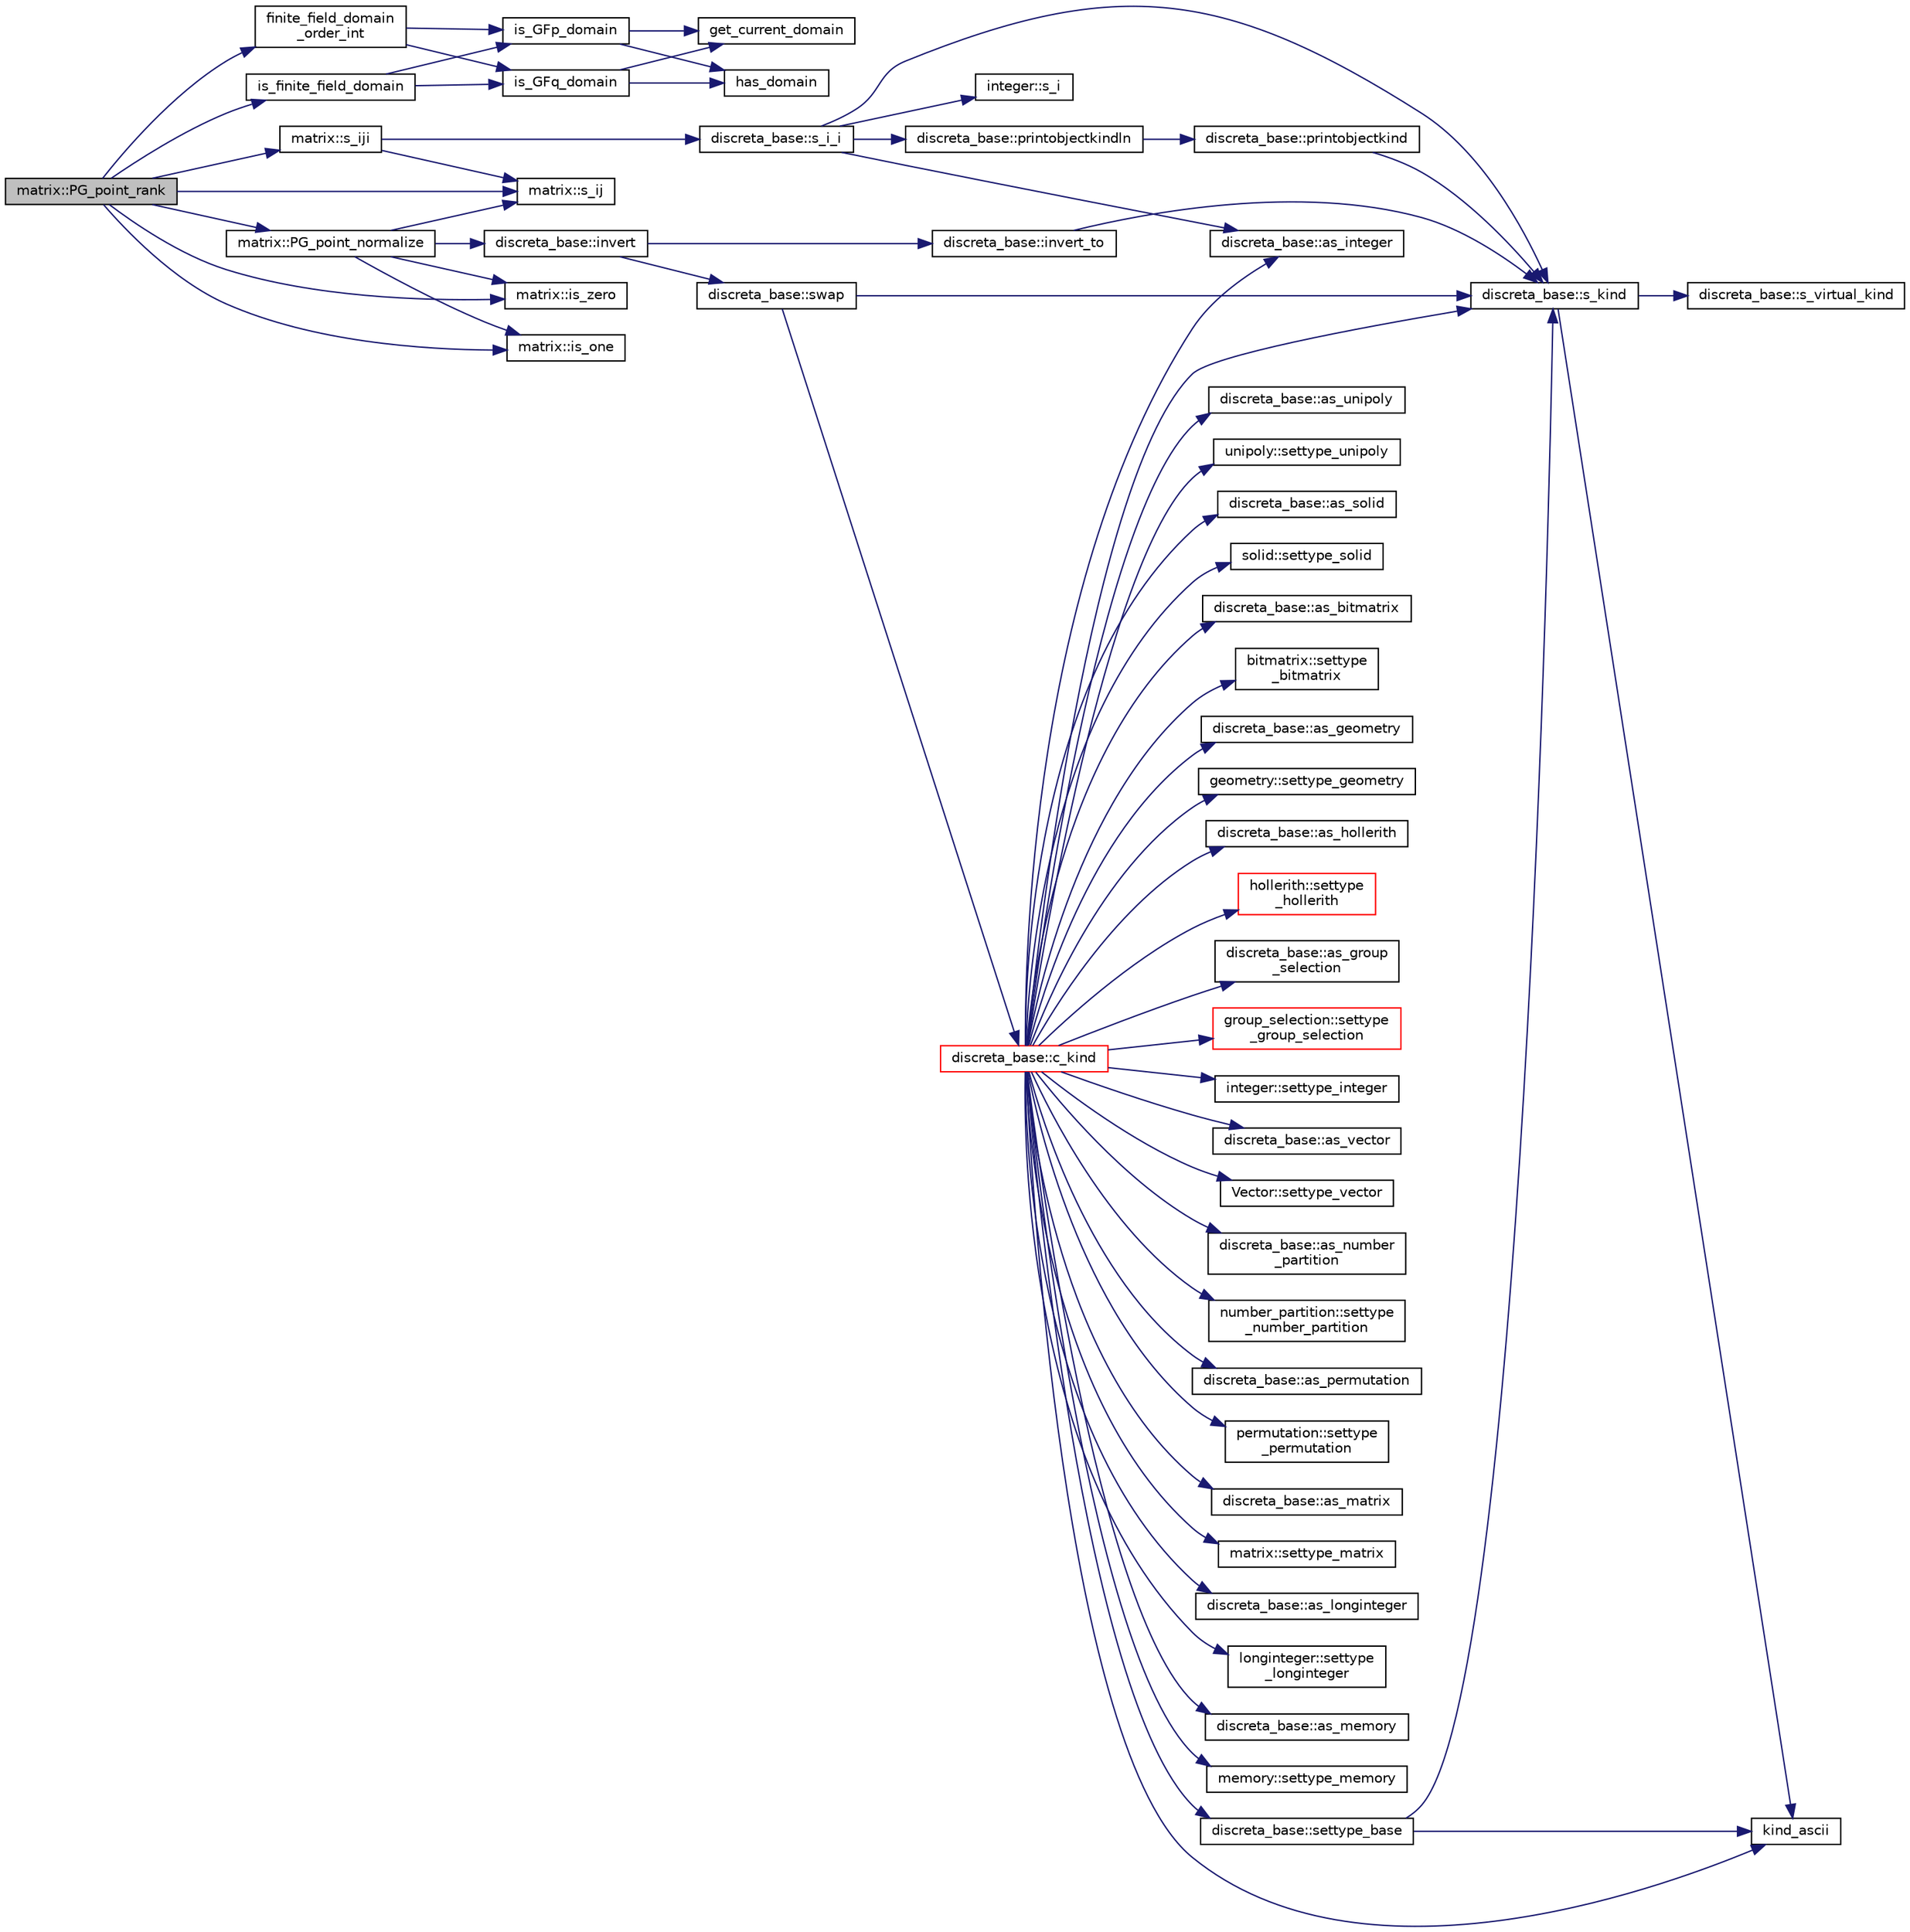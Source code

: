 digraph "matrix::PG_point_rank"
{
  edge [fontname="Helvetica",fontsize="10",labelfontname="Helvetica",labelfontsize="10"];
  node [fontname="Helvetica",fontsize="10",shape=record];
  rankdir="LR";
  Node1536 [label="matrix::PG_point_rank",height=0.2,width=0.4,color="black", fillcolor="grey75", style="filled", fontcolor="black"];
  Node1536 -> Node1537 [color="midnightblue",fontsize="10",style="solid",fontname="Helvetica"];
  Node1537 [label="is_finite_field_domain",height=0.2,width=0.4,color="black", fillcolor="white", style="filled",URL="$d9/d60/discreta_8h.html#a77d0ace35941cfe84035c9a060972b2a"];
  Node1537 -> Node1538 [color="midnightblue",fontsize="10",style="solid",fontname="Helvetica"];
  Node1538 [label="is_GFp_domain",height=0.2,width=0.4,color="black", fillcolor="white", style="filled",URL="$db/d2f/domain_8_c.html#ab75527270302df466fc6f6e355775c13"];
  Node1538 -> Node1539 [color="midnightblue",fontsize="10",style="solid",fontname="Helvetica"];
  Node1539 [label="has_domain",height=0.2,width=0.4,color="black", fillcolor="white", style="filled",URL="$db/d2f/domain_8_c.html#af7df1c554310c6214b2900bf6ca7ac81"];
  Node1538 -> Node1540 [color="midnightblue",fontsize="10",style="solid",fontname="Helvetica"];
  Node1540 [label="get_current_domain",height=0.2,width=0.4,color="black", fillcolor="white", style="filled",URL="$db/d2f/domain_8_c.html#a80481fde3a59aaeeb648f8c5392269f7"];
  Node1537 -> Node1541 [color="midnightblue",fontsize="10",style="solid",fontname="Helvetica"];
  Node1541 [label="is_GFq_domain",height=0.2,width=0.4,color="black", fillcolor="white", style="filled",URL="$db/d2f/domain_8_c.html#af695b4599bda7a0400772172c9eeff64"];
  Node1541 -> Node1539 [color="midnightblue",fontsize="10",style="solid",fontname="Helvetica"];
  Node1541 -> Node1540 [color="midnightblue",fontsize="10",style="solid",fontname="Helvetica"];
  Node1536 -> Node1542 [color="midnightblue",fontsize="10",style="solid",fontname="Helvetica"];
  Node1542 [label="finite_field_domain\l_order_int",height=0.2,width=0.4,color="black", fillcolor="white", style="filled",URL="$d9/d60/discreta_8h.html#a377eb55f39803977750d92e3eaf7af26"];
  Node1542 -> Node1538 [color="midnightblue",fontsize="10",style="solid",fontname="Helvetica"];
  Node1542 -> Node1541 [color="midnightblue",fontsize="10",style="solid",fontname="Helvetica"];
  Node1536 -> Node1543 [color="midnightblue",fontsize="10",style="solid",fontname="Helvetica"];
  Node1543 [label="matrix::PG_point_normalize",height=0.2,width=0.4,color="black", fillcolor="white", style="filled",URL="$d1/d8d/classmatrix.html#a99bed1e311402c77fa47ad8fea5ba8ce"];
  Node1543 -> Node1544 [color="midnightblue",fontsize="10",style="solid",fontname="Helvetica"];
  Node1544 [label="matrix::s_ij",height=0.2,width=0.4,color="black", fillcolor="white", style="filled",URL="$d1/d8d/classmatrix.html#ab36f1b3abd2df280224c50c9debb57df"];
  Node1543 -> Node1545 [color="midnightblue",fontsize="10",style="solid",fontname="Helvetica"];
  Node1545 [label="matrix::is_zero",height=0.2,width=0.4,color="black", fillcolor="white", style="filled",URL="$d1/d8d/classmatrix.html#a1940fae0fd429e77918eaa3d68cecd12"];
  Node1543 -> Node1546 [color="midnightblue",fontsize="10",style="solid",fontname="Helvetica"];
  Node1546 [label="matrix::is_one",height=0.2,width=0.4,color="black", fillcolor="white", style="filled",URL="$d1/d8d/classmatrix.html#a74aa38df064afa998cb0973ac3554ac0"];
  Node1543 -> Node1547 [color="midnightblue",fontsize="10",style="solid",fontname="Helvetica"];
  Node1547 [label="discreta_base::invert",height=0.2,width=0.4,color="black", fillcolor="white", style="filled",URL="$d7/d71/classdiscreta__base.html#a3c415a064ce76e183f000912875dea74"];
  Node1547 -> Node1548 [color="midnightblue",fontsize="10",style="solid",fontname="Helvetica"];
  Node1548 [label="discreta_base::invert_to",height=0.2,width=0.4,color="black", fillcolor="white", style="filled",URL="$d7/d71/classdiscreta__base.html#a874a5ffb467f3896604a3c9bdf0cca50"];
  Node1548 -> Node1549 [color="midnightblue",fontsize="10",style="solid",fontname="Helvetica"];
  Node1549 [label="discreta_base::s_kind",height=0.2,width=0.4,color="black", fillcolor="white", style="filled",URL="$d7/d71/classdiscreta__base.html#a8a830025c74adbbc3362418a7c2ba157"];
  Node1549 -> Node1550 [color="midnightblue",fontsize="10",style="solid",fontname="Helvetica"];
  Node1550 [label="discreta_base::s_virtual_kind",height=0.2,width=0.4,color="black", fillcolor="white", style="filled",URL="$d7/d71/classdiscreta__base.html#a52778a6d6943a468be083d0785d418fb"];
  Node1549 -> Node1551 [color="midnightblue",fontsize="10",style="solid",fontname="Helvetica"];
  Node1551 [label="kind_ascii",height=0.2,width=0.4,color="black", fillcolor="white", style="filled",URL="$d9/d60/discreta_8h.html#ad0ce825a9f29bc6cec27e1b64cfe27bf"];
  Node1547 -> Node1552 [color="midnightblue",fontsize="10",style="solid",fontname="Helvetica"];
  Node1552 [label="discreta_base::swap",height=0.2,width=0.4,color="black", fillcolor="white", style="filled",URL="$d7/d71/classdiscreta__base.html#a2e8acbb9d3476675dac5b6a583b0293e"];
  Node1552 -> Node1549 [color="midnightblue",fontsize="10",style="solid",fontname="Helvetica"];
  Node1552 -> Node1553 [color="midnightblue",fontsize="10",style="solid",fontname="Helvetica"];
  Node1553 [label="discreta_base::c_kind",height=0.2,width=0.4,color="red", fillcolor="white", style="filled",URL="$d7/d71/classdiscreta__base.html#adc2ff61589c2d083688e7a43f333cb62"];
  Node1553 -> Node1554 [color="midnightblue",fontsize="10",style="solid",fontname="Helvetica"];
  Node1554 [label="discreta_base::settype_base",height=0.2,width=0.4,color="black", fillcolor="white", style="filled",URL="$d7/d71/classdiscreta__base.html#a4f42899a89447d1c3993ea07c38f8ad4"];
  Node1554 -> Node1549 [color="midnightblue",fontsize="10",style="solid",fontname="Helvetica"];
  Node1554 -> Node1551 [color="midnightblue",fontsize="10",style="solid",fontname="Helvetica"];
  Node1553 -> Node1555 [color="midnightblue",fontsize="10",style="solid",fontname="Helvetica"];
  Node1555 [label="discreta_base::as_integer",height=0.2,width=0.4,color="black", fillcolor="white", style="filled",URL="$d7/d71/classdiscreta__base.html#a00d7691eaf874fd283d942692fe8dd26"];
  Node1553 -> Node1556 [color="midnightblue",fontsize="10",style="solid",fontname="Helvetica"];
  Node1556 [label="integer::settype_integer",height=0.2,width=0.4,color="black", fillcolor="white", style="filled",URL="$d0/de5/classinteger.html#a6265c65ef311229acd513d748faba796"];
  Node1553 -> Node1557 [color="midnightblue",fontsize="10",style="solid",fontname="Helvetica"];
  Node1557 [label="discreta_base::as_vector",height=0.2,width=0.4,color="black", fillcolor="white", style="filled",URL="$d7/d71/classdiscreta__base.html#a7bdd6cae39c380b128ee9e17e42cf020"];
  Node1553 -> Node1558 [color="midnightblue",fontsize="10",style="solid",fontname="Helvetica"];
  Node1558 [label="Vector::settype_vector",height=0.2,width=0.4,color="black", fillcolor="white", style="filled",URL="$d5/db2/class_vector.html#a34e0d00b18c051f23904a8429fa6c8b4"];
  Node1553 -> Node1559 [color="midnightblue",fontsize="10",style="solid",fontname="Helvetica"];
  Node1559 [label="discreta_base::as_number\l_partition",height=0.2,width=0.4,color="black", fillcolor="white", style="filled",URL="$d7/d71/classdiscreta__base.html#a307aa09de0e925d46697707968ffab00"];
  Node1553 -> Node1560 [color="midnightblue",fontsize="10",style="solid",fontname="Helvetica"];
  Node1560 [label="number_partition::settype\l_number_partition",height=0.2,width=0.4,color="black", fillcolor="white", style="filled",URL="$df/d50/classnumber__partition.html#a3aaec1b557758f643ffc8555bbc358be"];
  Node1553 -> Node1561 [color="midnightblue",fontsize="10",style="solid",fontname="Helvetica"];
  Node1561 [label="discreta_base::as_permutation",height=0.2,width=0.4,color="black", fillcolor="white", style="filled",URL="$d7/d71/classdiscreta__base.html#aa4e72f36a82984239b12ae831e131098"];
  Node1553 -> Node1562 [color="midnightblue",fontsize="10",style="solid",fontname="Helvetica"];
  Node1562 [label="permutation::settype\l_permutation",height=0.2,width=0.4,color="black", fillcolor="white", style="filled",URL="$d0/d08/classpermutation.html#af1eea29f86195cede9562e444664c28c"];
  Node1553 -> Node1563 [color="midnightblue",fontsize="10",style="solid",fontname="Helvetica"];
  Node1563 [label="discreta_base::as_matrix",height=0.2,width=0.4,color="black", fillcolor="white", style="filled",URL="$d7/d71/classdiscreta__base.html#ae4d7f56d917a4707b838fbffde6467ff"];
  Node1553 -> Node1564 [color="midnightblue",fontsize="10",style="solid",fontname="Helvetica"];
  Node1564 [label="matrix::settype_matrix",height=0.2,width=0.4,color="black", fillcolor="white", style="filled",URL="$d1/d8d/classmatrix.html#a1780283a64a789e4084d792683d276bb"];
  Node1553 -> Node1565 [color="midnightblue",fontsize="10",style="solid",fontname="Helvetica"];
  Node1565 [label="discreta_base::as_longinteger",height=0.2,width=0.4,color="black", fillcolor="white", style="filled",URL="$d7/d71/classdiscreta__base.html#a20a094639eb711b10c8694c51937f7cd"];
  Node1553 -> Node1566 [color="midnightblue",fontsize="10",style="solid",fontname="Helvetica"];
  Node1566 [label="longinteger::settype\l_longinteger",height=0.2,width=0.4,color="black", fillcolor="white", style="filled",URL="$d3/d71/classlonginteger.html#ae5f811ece8df31b9ff114368a18e1dc5"];
  Node1553 -> Node1567 [color="midnightblue",fontsize="10",style="solid",fontname="Helvetica"];
  Node1567 [label="discreta_base::as_memory",height=0.2,width=0.4,color="black", fillcolor="white", style="filled",URL="$d7/d71/classdiscreta__base.html#ad94b2d7dce0cd4fa22db57f6e79c4bd2"];
  Node1553 -> Node1568 [color="midnightblue",fontsize="10",style="solid",fontname="Helvetica"];
  Node1568 [label="memory::settype_memory",height=0.2,width=0.4,color="black", fillcolor="white", style="filled",URL="$d8/d99/classmemory.html#a33aae277f9b8fe36b02e9d5da895451b"];
  Node1553 -> Node1569 [color="midnightblue",fontsize="10",style="solid",fontname="Helvetica"];
  Node1569 [label="discreta_base::as_unipoly",height=0.2,width=0.4,color="black", fillcolor="white", style="filled",URL="$d7/d71/classdiscreta__base.html#ad50d8027f039fe5c2478cddb243adc9d"];
  Node1553 -> Node1570 [color="midnightblue",fontsize="10",style="solid",fontname="Helvetica"];
  Node1570 [label="unipoly::settype_unipoly",height=0.2,width=0.4,color="black", fillcolor="white", style="filled",URL="$d1/d89/classunipoly.html#a8db854fcc85c5e1150b1f1b1c005c95b"];
  Node1553 -> Node1571 [color="midnightblue",fontsize="10",style="solid",fontname="Helvetica"];
  Node1571 [label="discreta_base::as_solid",height=0.2,width=0.4,color="black", fillcolor="white", style="filled",URL="$d7/d71/classdiscreta__base.html#a1fc5f2b85ec97ab0a69dd64903c970a5"];
  Node1553 -> Node1572 [color="midnightblue",fontsize="10",style="solid",fontname="Helvetica"];
  Node1572 [label="solid::settype_solid",height=0.2,width=0.4,color="black", fillcolor="white", style="filled",URL="$d8/def/classsolid.html#a775bd4821f75a8aee4ea3d4335ff90e0"];
  Node1553 -> Node1573 [color="midnightblue",fontsize="10",style="solid",fontname="Helvetica"];
  Node1573 [label="discreta_base::as_bitmatrix",height=0.2,width=0.4,color="black", fillcolor="white", style="filled",URL="$d7/d71/classdiscreta__base.html#a071ad54ea8ef6c9d1d15f532e5a76df6"];
  Node1553 -> Node1574 [color="midnightblue",fontsize="10",style="solid",fontname="Helvetica"];
  Node1574 [label="bitmatrix::settype\l_bitmatrix",height=0.2,width=0.4,color="black", fillcolor="white", style="filled",URL="$de/dc8/classbitmatrix.html#acb571d947f9526665ebbdc0ce3e2a973"];
  Node1553 -> Node1575 [color="midnightblue",fontsize="10",style="solid",fontname="Helvetica"];
  Node1575 [label="discreta_base::as_geometry",height=0.2,width=0.4,color="black", fillcolor="white", style="filled",URL="$d7/d71/classdiscreta__base.html#a38fc7b4cdd830703e9d87354b79bc5c8"];
  Node1553 -> Node1576 [color="midnightblue",fontsize="10",style="solid",fontname="Helvetica"];
  Node1576 [label="geometry::settype_geometry",height=0.2,width=0.4,color="black", fillcolor="white", style="filled",URL="$da/d44/classgeometry.html#ab4a336baba6a3f56f5ffa053a5be5ba7"];
  Node1553 -> Node1577 [color="midnightblue",fontsize="10",style="solid",fontname="Helvetica"];
  Node1577 [label="discreta_base::as_hollerith",height=0.2,width=0.4,color="black", fillcolor="white", style="filled",URL="$d7/d71/classdiscreta__base.html#a3e66f82711f314710107e2f29e589690"];
  Node1553 -> Node1578 [color="midnightblue",fontsize="10",style="solid",fontname="Helvetica"];
  Node1578 [label="hollerith::settype\l_hollerith",height=0.2,width=0.4,color="red", fillcolor="white", style="filled",URL="$d8/d99/classhollerith.html#a23bbd4acfc88a0e90f1245f243f51f76"];
  Node1553 -> Node1580 [color="midnightblue",fontsize="10",style="solid",fontname="Helvetica"];
  Node1580 [label="discreta_base::as_group\l_selection",height=0.2,width=0.4,color="black", fillcolor="white", style="filled",URL="$d7/d71/classdiscreta__base.html#aae1bac4883c567718bef9fb610abbdc8"];
  Node1553 -> Node1581 [color="midnightblue",fontsize="10",style="solid",fontname="Helvetica"];
  Node1581 [label="group_selection::settype\l_group_selection",height=0.2,width=0.4,color="red", fillcolor="white", style="filled",URL="$d6/db0/classgroup__selection.html#a015ed73b7b8d784bedd4d11ac1fc0ec1"];
  Node1553 -> Node1551 [color="midnightblue",fontsize="10",style="solid",fontname="Helvetica"];
  Node1553 -> Node1549 [color="midnightblue",fontsize="10",style="solid",fontname="Helvetica"];
  Node1536 -> Node1544 [color="midnightblue",fontsize="10",style="solid",fontname="Helvetica"];
  Node1536 -> Node1545 [color="midnightblue",fontsize="10",style="solid",fontname="Helvetica"];
  Node1536 -> Node1546 [color="midnightblue",fontsize="10",style="solid",fontname="Helvetica"];
  Node1536 -> Node1594 [color="midnightblue",fontsize="10",style="solid",fontname="Helvetica"];
  Node1594 [label="matrix::s_iji",height=0.2,width=0.4,color="black", fillcolor="white", style="filled",URL="$d1/d8d/classmatrix.html#af8d3c35817af62a3c0097ddf64422d96"];
  Node1594 -> Node1544 [color="midnightblue",fontsize="10",style="solid",fontname="Helvetica"];
  Node1594 -> Node1595 [color="midnightblue",fontsize="10",style="solid",fontname="Helvetica"];
  Node1595 [label="discreta_base::s_i_i",height=0.2,width=0.4,color="black", fillcolor="white", style="filled",URL="$d7/d71/classdiscreta__base.html#aadb92c01fbe69b3034b0214b33fbc735"];
  Node1595 -> Node1549 [color="midnightblue",fontsize="10",style="solid",fontname="Helvetica"];
  Node1595 -> Node1596 [color="midnightblue",fontsize="10",style="solid",fontname="Helvetica"];
  Node1596 [label="discreta_base::printobjectkindln",height=0.2,width=0.4,color="black", fillcolor="white", style="filled",URL="$d7/d71/classdiscreta__base.html#a677ccc8f392ebedde05e453f8cf59559"];
  Node1596 -> Node1597 [color="midnightblue",fontsize="10",style="solid",fontname="Helvetica"];
  Node1597 [label="discreta_base::printobjectkind",height=0.2,width=0.4,color="black", fillcolor="white", style="filled",URL="$d7/d71/classdiscreta__base.html#aa75a1314aa706909b029664944904231"];
  Node1597 -> Node1549 [color="midnightblue",fontsize="10",style="solid",fontname="Helvetica"];
  Node1595 -> Node1555 [color="midnightblue",fontsize="10",style="solid",fontname="Helvetica"];
  Node1595 -> Node1598 [color="midnightblue",fontsize="10",style="solid",fontname="Helvetica"];
  Node1598 [label="integer::s_i",height=0.2,width=0.4,color="black", fillcolor="white", style="filled",URL="$d0/de5/classinteger.html#adf28e9f94d4c844adaa950deeb80b904"];
}
